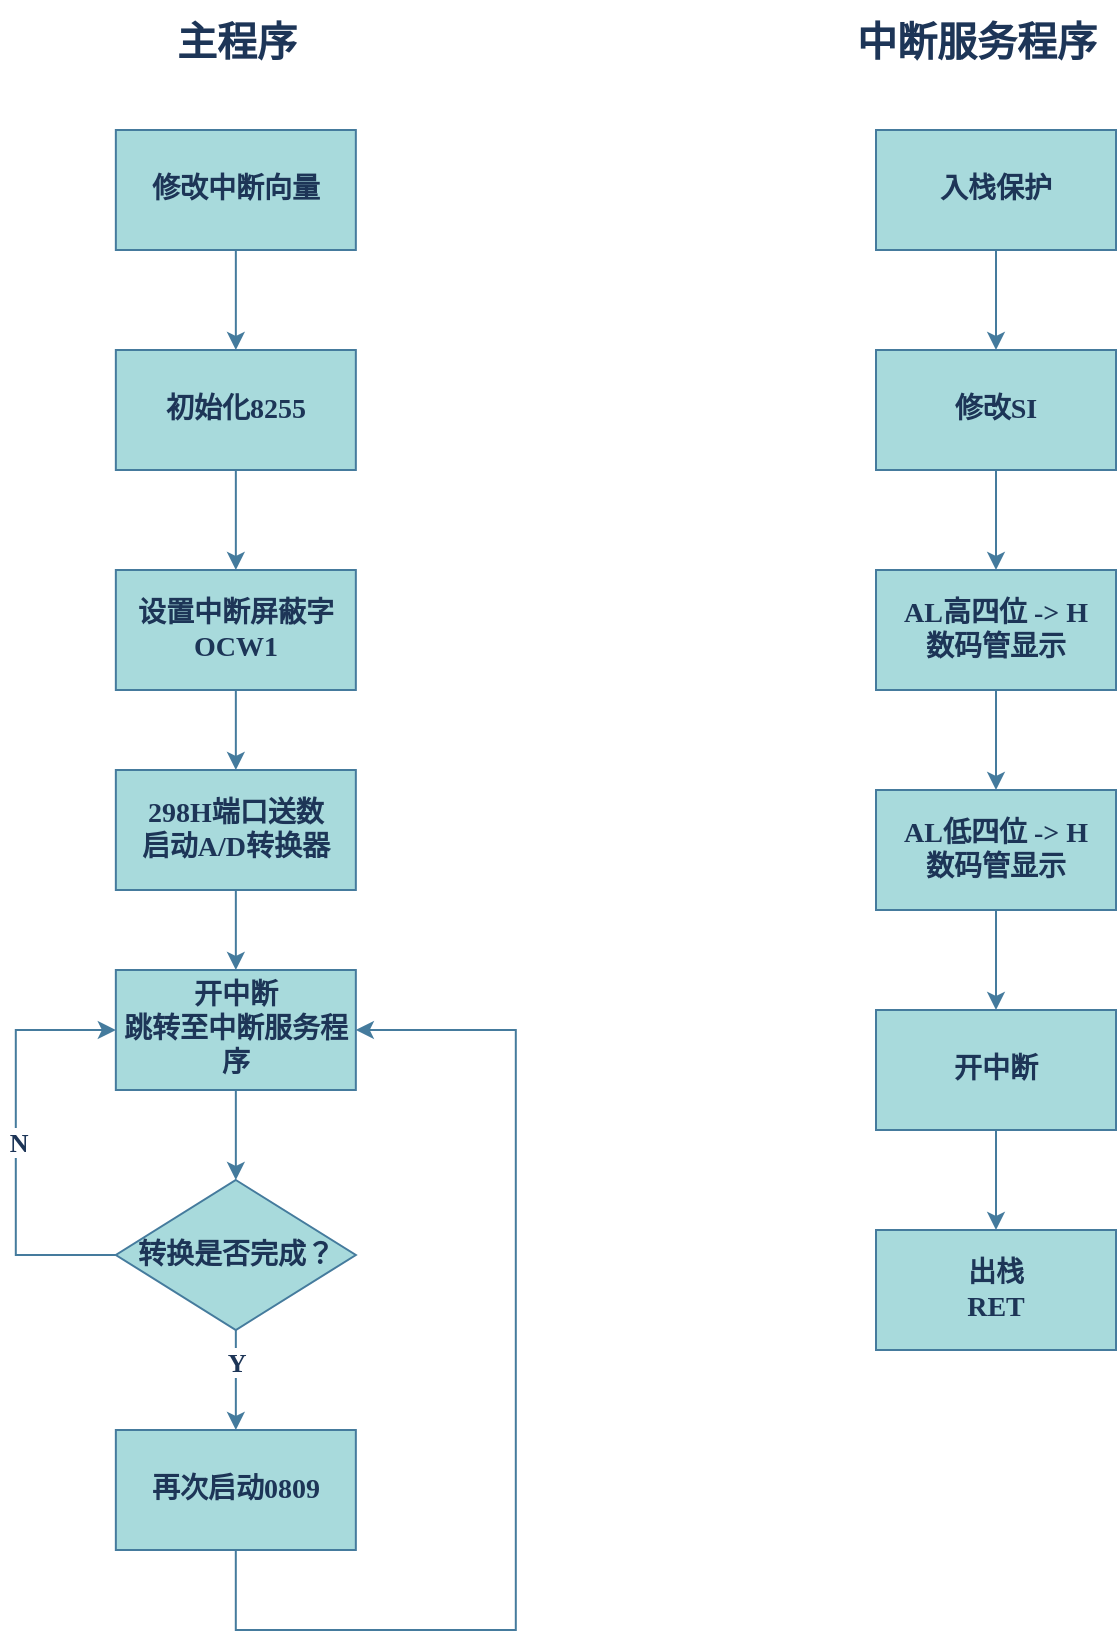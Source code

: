 <mxfile version="22.1.2" type="device">
  <diagram name="第 1 页" id="87IpUETcMQHMm0-NhuYn">
    <mxGraphModel dx="489" dy="541" grid="1" gridSize="10" guides="1" tooltips="1" connect="1" arrows="1" fold="1" page="1" pageScale="1" pageWidth="827" pageHeight="1169" math="0" shadow="0">
      <root>
        <mxCell id="0" />
        <mxCell id="1" parent="0" />
        <mxCell id="iRBDZ-XHRffRMn9fuOt5-3" value="" style="edgeStyle=orthogonalEdgeStyle;rounded=0;orthogonalLoop=1;jettySize=auto;html=1;fontFamily=Times New Roman;fontSize=14;fontStyle=1;labelBackgroundColor=none;strokeColor=#457B9D;fontColor=default;" edge="1" parent="1" source="iRBDZ-XHRffRMn9fuOt5-1" target="iRBDZ-XHRffRMn9fuOt5-2">
          <mxGeometry relative="1" as="geometry" />
        </mxCell>
        <mxCell id="iRBDZ-XHRffRMn9fuOt5-1" value="修改中断向量" style="rounded=0;whiteSpace=wrap;html=1;fontFamily=Times New Roman;fontSize=14;fontStyle=1;labelBackgroundColor=none;fillColor=#A8DADC;strokeColor=#457B9D;fontColor=#1D3557;" vertex="1" parent="1">
          <mxGeometry x="169.92" y="70" width="120" height="60" as="geometry" />
        </mxCell>
        <mxCell id="iRBDZ-XHRffRMn9fuOt5-5" value="" style="edgeStyle=orthogonalEdgeStyle;rounded=0;orthogonalLoop=1;jettySize=auto;html=1;fontFamily=Times New Roman;fontSize=14;fontStyle=1;labelBackgroundColor=none;strokeColor=#457B9D;fontColor=default;" edge="1" parent="1" source="iRBDZ-XHRffRMn9fuOt5-2" target="iRBDZ-XHRffRMn9fuOt5-4">
          <mxGeometry relative="1" as="geometry" />
        </mxCell>
        <mxCell id="iRBDZ-XHRffRMn9fuOt5-2" value="初始化8255" style="rounded=0;whiteSpace=wrap;html=1;fontFamily=Times New Roman;fontSize=14;fontStyle=1;labelBackgroundColor=none;fillColor=#A8DADC;strokeColor=#457B9D;fontColor=#1D3557;" vertex="1" parent="1">
          <mxGeometry x="169.92" y="180" width="120" height="60" as="geometry" />
        </mxCell>
        <mxCell id="iRBDZ-XHRffRMn9fuOt5-7" value="" style="edgeStyle=orthogonalEdgeStyle;rounded=0;orthogonalLoop=1;jettySize=auto;html=1;fontFamily=Times New Roman;fontSize=14;fontStyle=1;labelBackgroundColor=none;strokeColor=#457B9D;fontColor=default;" edge="1" parent="1" source="iRBDZ-XHRffRMn9fuOt5-4" target="iRBDZ-XHRffRMn9fuOt5-6">
          <mxGeometry relative="1" as="geometry" />
        </mxCell>
        <mxCell id="iRBDZ-XHRffRMn9fuOt5-4" value="设置中断屏蔽字OCW1" style="rounded=0;whiteSpace=wrap;html=1;fontFamily=Times New Roman;fontSize=14;fontStyle=1;labelBackgroundColor=none;fillColor=#A8DADC;strokeColor=#457B9D;fontColor=#1D3557;" vertex="1" parent="1">
          <mxGeometry x="169.92" y="290" width="120" height="60" as="geometry" />
        </mxCell>
        <mxCell id="iRBDZ-XHRffRMn9fuOt5-9" value="" style="edgeStyle=orthogonalEdgeStyle;rounded=0;orthogonalLoop=1;jettySize=auto;html=1;fontFamily=Times New Roman;fontSize=14;fontStyle=1;labelBackgroundColor=none;strokeColor=#457B9D;fontColor=default;" edge="1" parent="1" source="iRBDZ-XHRffRMn9fuOt5-6" target="iRBDZ-XHRffRMn9fuOt5-8">
          <mxGeometry relative="1" as="geometry" />
        </mxCell>
        <mxCell id="iRBDZ-XHRffRMn9fuOt5-6" value="298H端口送数&lt;br style=&quot;font-size: 14px;&quot;&gt;启动A/D转换器" style="rounded=0;whiteSpace=wrap;html=1;fontFamily=Times New Roman;fontSize=14;fontStyle=1;labelBackgroundColor=none;fillColor=#A8DADC;strokeColor=#457B9D;fontColor=#1D3557;" vertex="1" parent="1">
          <mxGeometry x="169.92" y="390" width="120" height="60" as="geometry" />
        </mxCell>
        <mxCell id="iRBDZ-XHRffRMn9fuOt5-11" value="" style="edgeStyle=orthogonalEdgeStyle;rounded=0;orthogonalLoop=1;jettySize=auto;html=1;fontFamily=Times New Roman;fontSize=14;fontStyle=1;labelBackgroundColor=none;strokeColor=#457B9D;fontColor=default;" edge="1" parent="1" source="iRBDZ-XHRffRMn9fuOt5-8" target="iRBDZ-XHRffRMn9fuOt5-10">
          <mxGeometry relative="1" as="geometry" />
        </mxCell>
        <mxCell id="iRBDZ-XHRffRMn9fuOt5-8" value="开中断&lt;br style=&quot;font-size: 14px;&quot;&gt;跳转至中断服务程序" style="rounded=0;whiteSpace=wrap;html=1;fontFamily=Times New Roman;fontSize=14;fontStyle=1;labelBackgroundColor=none;fillColor=#A8DADC;strokeColor=#457B9D;fontColor=#1D3557;" vertex="1" parent="1">
          <mxGeometry x="169.92" y="490" width="120" height="60" as="geometry" />
        </mxCell>
        <mxCell id="iRBDZ-XHRffRMn9fuOt5-12" style="edgeStyle=orthogonalEdgeStyle;rounded=0;orthogonalLoop=1;jettySize=auto;html=1;exitX=0;exitY=0.5;exitDx=0;exitDy=0;entryX=0;entryY=0.5;entryDx=0;entryDy=0;fontFamily=Times New Roman;fontSize=14;fontStyle=1;labelBackgroundColor=none;strokeColor=#457B9D;fontColor=default;" edge="1" parent="1" source="iRBDZ-XHRffRMn9fuOt5-10" target="iRBDZ-XHRffRMn9fuOt5-8">
          <mxGeometry relative="1" as="geometry">
            <Array as="points">
              <mxPoint x="119.92" y="633" />
              <mxPoint x="119.92" y="520" />
            </Array>
          </mxGeometry>
        </mxCell>
        <mxCell id="iRBDZ-XHRffRMn9fuOt5-34" value="N" style="edgeLabel;html=1;align=center;verticalAlign=middle;resizable=0;points=[];fontColor=#1D3557;fontSize=13;fontFamily=Times New Roman;fontStyle=1" vertex="1" connectable="0" parent="iRBDZ-XHRffRMn9fuOt5-12">
          <mxGeometry x="0.008" y="-1" relative="1" as="geometry">
            <mxPoint as="offset" />
          </mxGeometry>
        </mxCell>
        <mxCell id="iRBDZ-XHRffRMn9fuOt5-16" value="" style="edgeStyle=orthogonalEdgeStyle;rounded=0;orthogonalLoop=1;jettySize=auto;html=1;fontFamily=Times New Roman;fontSize=14;fontStyle=1;labelBackgroundColor=none;strokeColor=#457B9D;fontColor=default;" edge="1" parent="1" source="iRBDZ-XHRffRMn9fuOt5-10" target="iRBDZ-XHRffRMn9fuOt5-15">
          <mxGeometry relative="1" as="geometry" />
        </mxCell>
        <mxCell id="iRBDZ-XHRffRMn9fuOt5-33" value="Y" style="edgeLabel;html=1;align=center;verticalAlign=middle;resizable=0;points=[];fontColor=#1D3557;fontSize=13;fontStyle=1;fontFamily=Times New Roman;" vertex="1" connectable="0" parent="iRBDZ-XHRffRMn9fuOt5-16">
          <mxGeometry x="-0.362" relative="1" as="geometry">
            <mxPoint as="offset" />
          </mxGeometry>
        </mxCell>
        <mxCell id="iRBDZ-XHRffRMn9fuOt5-10" value="转换是否完成？" style="rhombus;whiteSpace=wrap;html=1;rounded=0;fontFamily=Times New Roman;fontSize=14;fontStyle=1;labelBackgroundColor=none;fillColor=#A8DADC;strokeColor=#457B9D;fontColor=#1D3557;" vertex="1" parent="1">
          <mxGeometry x="169.92" y="595" width="120" height="75" as="geometry" />
        </mxCell>
        <mxCell id="iRBDZ-XHRffRMn9fuOt5-18" style="edgeStyle=orthogonalEdgeStyle;rounded=0;orthogonalLoop=1;jettySize=auto;html=1;entryX=1;entryY=0.5;entryDx=0;entryDy=0;fontFamily=Times New Roman;fontSize=14;fontStyle=1;labelBackgroundColor=none;strokeColor=#457B9D;fontColor=default;" edge="1" parent="1" source="iRBDZ-XHRffRMn9fuOt5-15" target="iRBDZ-XHRffRMn9fuOt5-8">
          <mxGeometry relative="1" as="geometry">
            <Array as="points">
              <mxPoint x="229.92" y="820" />
              <mxPoint x="369.92" y="820" />
              <mxPoint x="369.92" y="520" />
            </Array>
          </mxGeometry>
        </mxCell>
        <mxCell id="iRBDZ-XHRffRMn9fuOt5-15" value="再次启动0809" style="whiteSpace=wrap;html=1;rounded=0;fontFamily=Times New Roman;fontSize=14;fontStyle=1;labelBackgroundColor=none;fillColor=#A8DADC;strokeColor=#457B9D;fontColor=#1D3557;" vertex="1" parent="1">
          <mxGeometry x="169.92" y="720" width="120" height="60" as="geometry" />
        </mxCell>
        <mxCell id="iRBDZ-XHRffRMn9fuOt5-20" value="&lt;font style=&quot;font-size: 20px;&quot;&gt;主程序&lt;/font&gt;" style="text;html=1;align=center;verticalAlign=middle;resizable=0;points=[];autosize=1;strokeColor=none;fillColor=none;fontFamily=Times New Roman;fontSize=14;fontStyle=1;labelBackgroundColor=none;fontColor=#1D3557;" vertex="1" parent="1">
          <mxGeometry x="189.92" y="5" width="80" height="40" as="geometry" />
        </mxCell>
        <mxCell id="iRBDZ-XHRffRMn9fuOt5-21" value="&lt;font style=&quot;font-size: 20px;&quot;&gt;中断服务程序&lt;/font&gt;" style="text;html=1;align=center;verticalAlign=middle;resizable=0;points=[];autosize=1;strokeColor=none;fillColor=none;fontFamily=Times New Roman;fontSize=14;fontStyle=1;labelBackgroundColor=none;fontColor=#1D3557;" vertex="1" parent="1">
          <mxGeometry x="530" y="5" width="140" height="40" as="geometry" />
        </mxCell>
        <mxCell id="iRBDZ-XHRffRMn9fuOt5-24" value="" style="edgeStyle=orthogonalEdgeStyle;rounded=0;orthogonalLoop=1;jettySize=auto;html=1;fontFamily=Times New Roman;fontSize=14;fontStyle=1;labelBackgroundColor=none;strokeColor=#457B9D;fontColor=default;" edge="1" parent="1" source="iRBDZ-XHRffRMn9fuOt5-22" target="iRBDZ-XHRffRMn9fuOt5-23">
          <mxGeometry relative="1" as="geometry" />
        </mxCell>
        <mxCell id="iRBDZ-XHRffRMn9fuOt5-22" value="入栈保护" style="rounded=0;whiteSpace=wrap;html=1;fontFamily=Times New Roman;fontSize=14;fontStyle=1;labelBackgroundColor=none;fillColor=#A8DADC;strokeColor=#457B9D;fontColor=#1D3557;" vertex="1" parent="1">
          <mxGeometry x="550" y="70" width="120" height="60" as="geometry" />
        </mxCell>
        <mxCell id="iRBDZ-XHRffRMn9fuOt5-26" value="" style="edgeStyle=orthogonalEdgeStyle;rounded=0;orthogonalLoop=1;jettySize=auto;html=1;fontFamily=Times New Roman;fontSize=14;fontStyle=1;labelBackgroundColor=none;strokeColor=#457B9D;fontColor=default;" edge="1" parent="1" source="iRBDZ-XHRffRMn9fuOt5-23" target="iRBDZ-XHRffRMn9fuOt5-25">
          <mxGeometry relative="1" as="geometry" />
        </mxCell>
        <mxCell id="iRBDZ-XHRffRMn9fuOt5-23" value="修改SI" style="rounded=0;whiteSpace=wrap;html=1;fontFamily=Times New Roman;fontSize=14;fontStyle=1;labelBackgroundColor=none;fillColor=#A8DADC;strokeColor=#457B9D;fontColor=#1D3557;" vertex="1" parent="1">
          <mxGeometry x="550" y="180" width="120" height="60" as="geometry" />
        </mxCell>
        <mxCell id="iRBDZ-XHRffRMn9fuOt5-28" value="" style="edgeStyle=orthogonalEdgeStyle;rounded=0;orthogonalLoop=1;jettySize=auto;html=1;fontFamily=Times New Roman;fontSize=14;fontStyle=1;labelBackgroundColor=none;strokeColor=#457B9D;fontColor=default;" edge="1" parent="1" source="iRBDZ-XHRffRMn9fuOt5-25" target="iRBDZ-XHRffRMn9fuOt5-27">
          <mxGeometry relative="1" as="geometry" />
        </mxCell>
        <mxCell id="iRBDZ-XHRffRMn9fuOt5-25" value="AL高四位 -&amp;gt; H&lt;br style=&quot;font-size: 14px;&quot;&gt;数码管显示" style="rounded=0;whiteSpace=wrap;html=1;fontFamily=Times New Roman;fontSize=14;fontStyle=1;labelBackgroundColor=none;fillColor=#A8DADC;strokeColor=#457B9D;fontColor=#1D3557;" vertex="1" parent="1">
          <mxGeometry x="550" y="290" width="120" height="60" as="geometry" />
        </mxCell>
        <mxCell id="iRBDZ-XHRffRMn9fuOt5-30" value="" style="edgeStyle=orthogonalEdgeStyle;rounded=0;orthogonalLoop=1;jettySize=auto;html=1;fontFamily=Times New Roman;fontSize=14;fontStyle=1;labelBackgroundColor=none;strokeColor=#457B9D;fontColor=default;" edge="1" parent="1" source="iRBDZ-XHRffRMn9fuOt5-27" target="iRBDZ-XHRffRMn9fuOt5-29">
          <mxGeometry relative="1" as="geometry" />
        </mxCell>
        <mxCell id="iRBDZ-XHRffRMn9fuOt5-27" value="AL低四位 -&amp;gt; H&lt;br style=&quot;font-size: 14px;&quot;&gt;数码管显示" style="rounded=0;whiteSpace=wrap;html=1;fontFamily=Times New Roman;fontSize=14;fontStyle=1;labelBackgroundColor=none;fillColor=#A8DADC;strokeColor=#457B9D;fontColor=#1D3557;" vertex="1" parent="1">
          <mxGeometry x="550" y="400" width="120" height="60" as="geometry" />
        </mxCell>
        <mxCell id="iRBDZ-XHRffRMn9fuOt5-32" value="" style="edgeStyle=orthogonalEdgeStyle;rounded=0;orthogonalLoop=1;jettySize=auto;html=1;fontFamily=Times New Roman;fontSize=14;fontStyle=1;labelBackgroundColor=none;strokeColor=#457B9D;fontColor=default;" edge="1" parent="1" source="iRBDZ-XHRffRMn9fuOt5-29" target="iRBDZ-XHRffRMn9fuOt5-31">
          <mxGeometry relative="1" as="geometry" />
        </mxCell>
        <mxCell id="iRBDZ-XHRffRMn9fuOt5-29" value="开中断" style="rounded=0;whiteSpace=wrap;html=1;fontFamily=Times New Roman;fontSize=14;fontStyle=1;labelBackgroundColor=none;fillColor=#A8DADC;strokeColor=#457B9D;fontColor=#1D3557;" vertex="1" parent="1">
          <mxGeometry x="550" y="510" width="120" height="60" as="geometry" />
        </mxCell>
        <mxCell id="iRBDZ-XHRffRMn9fuOt5-31" value="出栈&lt;br style=&quot;font-size: 14px;&quot;&gt;RET" style="rounded=0;whiteSpace=wrap;html=1;fontFamily=Times New Roman;fontSize=14;fontStyle=1;labelBackgroundColor=none;fillColor=#A8DADC;strokeColor=#457B9D;fontColor=#1D3557;" vertex="1" parent="1">
          <mxGeometry x="550" y="620" width="120" height="60" as="geometry" />
        </mxCell>
      </root>
    </mxGraphModel>
  </diagram>
</mxfile>
